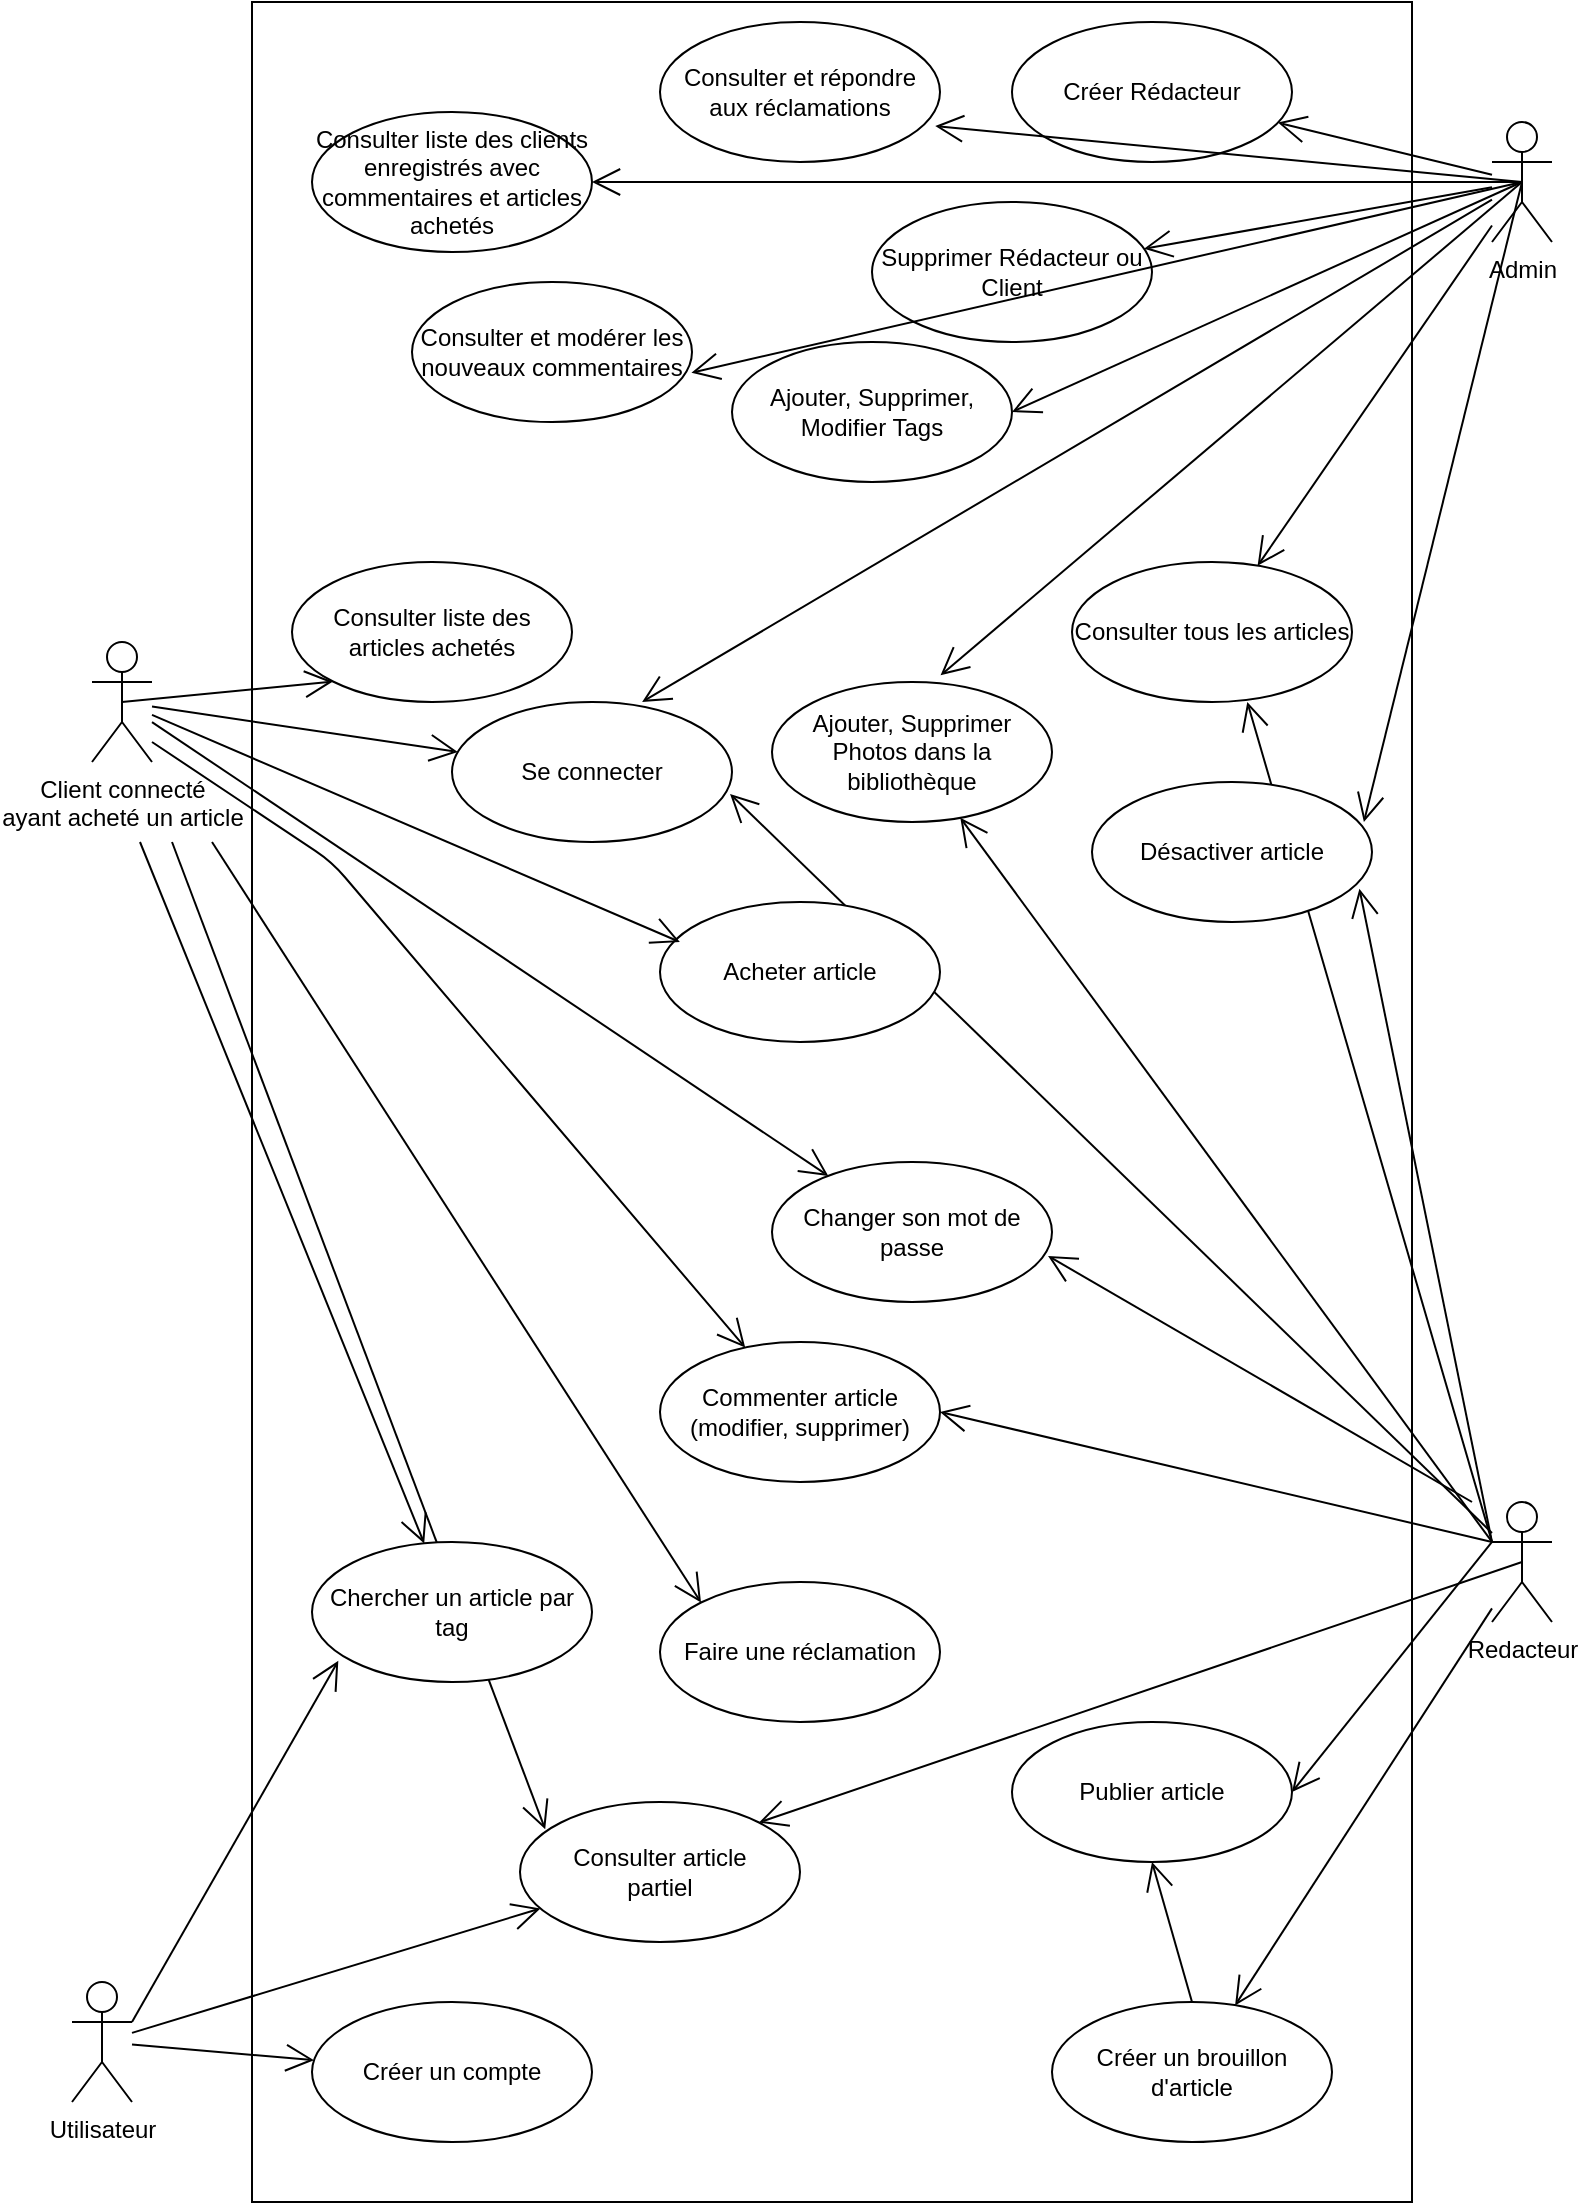 <mxfile version="14.6.11" type="github">
  <diagram id="pA5avtuYv_vaAWWeR1O9" name="Page-1">
    <mxGraphModel dx="1813" dy="1272" grid="1" gridSize="10" guides="1" tooltips="1" connect="1" arrows="1" fold="1" page="1" pageScale="1" pageWidth="827" pageHeight="1169" math="0" shadow="0">
      <root>
        <mxCell id="0" />
        <mxCell id="1" parent="0" />
        <mxCell id="Cn7OezhNlx5GUGJKHajz-6" value="" style="rounded=0;whiteSpace=wrap;html=1;" parent="1" vertex="1">
          <mxGeometry x="140" y="30" width="580" height="1100" as="geometry" />
        </mxCell>
        <mxCell id="s0Vr4LjCwzh8kxb8r4pO-1" value="Utilisateur" style="shape=umlActor;verticalLabelPosition=bottom;verticalAlign=top;html=1;outlineConnect=0;" parent="1" vertex="1">
          <mxGeometry x="50" y="1020" width="30" height="60" as="geometry" />
        </mxCell>
        <mxCell id="2zVFRantVZnuCS7PEbob-1" value="Admin" style="shape=umlActor;verticalLabelPosition=bottom;verticalAlign=top;html=1;outlineConnect=0;" parent="1" vertex="1">
          <mxGeometry x="760" y="90" width="30" height="60" as="geometry" />
        </mxCell>
        <mxCell id="2zVFRantVZnuCS7PEbob-2" value="Redacteur" style="shape=umlActor;verticalLabelPosition=bottom;verticalAlign=top;html=1;outlineConnect=0;" parent="1" vertex="1">
          <mxGeometry x="760" y="780" width="30" height="60" as="geometry" />
        </mxCell>
        <mxCell id="Cn7OezhNlx5GUGJKHajz-5" value="Client connecté &lt;br&gt;ayant acheté un article" style="shape=umlActor;verticalLabelPosition=bottom;verticalAlign=top;html=1;outlineConnect=0;" parent="1" vertex="1">
          <mxGeometry x="60" y="350" width="30" height="60" as="geometry" />
        </mxCell>
        <mxCell id="Cn7OezhNlx5GUGJKHajz-7" value="Créer Rédacteur" style="ellipse;whiteSpace=wrap;html=1;" parent="1" vertex="1">
          <mxGeometry x="520" y="40" width="140" height="70" as="geometry" />
        </mxCell>
        <mxCell id="Cn7OezhNlx5GUGJKHajz-15" value="" style="endArrow=open;endFill=1;endSize=12;html=1;" parent="1" source="2zVFRantVZnuCS7PEbob-1" target="Cn7OezhNlx5GUGJKHajz-7" edge="1">
          <mxGeometry width="160" relative="1" as="geometry">
            <mxPoint x="390" y="490" as="sourcePoint" />
            <mxPoint x="550" y="490" as="targetPoint" />
          </mxGeometry>
        </mxCell>
        <mxCell id="Cn7OezhNlx5GUGJKHajz-16" value="Se connecter" style="ellipse;whiteSpace=wrap;html=1;" parent="1" vertex="1">
          <mxGeometry x="240" y="380" width="140" height="70" as="geometry" />
        </mxCell>
        <mxCell id="Cn7OezhNlx5GUGJKHajz-17" value="" style="endArrow=open;endFill=1;endSize=12;html=1;entryX=0.993;entryY=0.657;entryDx=0;entryDy=0;entryPerimeter=0;" parent="1" source="2zVFRantVZnuCS7PEbob-2" target="Cn7OezhNlx5GUGJKHajz-16" edge="1">
          <mxGeometry width="160" relative="1" as="geometry">
            <mxPoint x="390" y="490" as="sourcePoint" />
            <mxPoint x="550" y="490" as="targetPoint" />
          </mxGeometry>
        </mxCell>
        <mxCell id="Cn7OezhNlx5GUGJKHajz-18" value="" style="endArrow=open;endFill=1;endSize=12;html=1;" parent="1" source="Cn7OezhNlx5GUGJKHajz-5" target="Cn7OezhNlx5GUGJKHajz-16" edge="1">
          <mxGeometry width="160" relative="1" as="geometry">
            <mxPoint x="190" y="834.5" as="sourcePoint" />
            <mxPoint x="350" y="834.5" as="targetPoint" />
          </mxGeometry>
        </mxCell>
        <mxCell id="Cn7OezhNlx5GUGJKHajz-19" value="" style="endArrow=open;endFill=1;endSize=12;html=1;entryX=0.679;entryY=0;entryDx=0;entryDy=0;entryPerimeter=0;" parent="1" source="2zVFRantVZnuCS7PEbob-1" target="Cn7OezhNlx5GUGJKHajz-16" edge="1">
          <mxGeometry width="160" relative="1" as="geometry">
            <mxPoint x="390" y="490" as="sourcePoint" />
            <mxPoint x="550" y="490" as="targetPoint" />
          </mxGeometry>
        </mxCell>
        <mxCell id="Cn7OezhNlx5GUGJKHajz-20" value="Créer un brouillon d&#39;article" style="ellipse;whiteSpace=wrap;html=1;" parent="1" vertex="1">
          <mxGeometry x="540" y="1030" width="140" height="70" as="geometry" />
        </mxCell>
        <mxCell id="Cn7OezhNlx5GUGJKHajz-21" value="" style="endArrow=open;endFill=1;endSize=12;html=1;" parent="1" source="2zVFRantVZnuCS7PEbob-2" target="Cn7OezhNlx5GUGJKHajz-20" edge="1">
          <mxGeometry width="160" relative="1" as="geometry">
            <mxPoint x="390" y="540" as="sourcePoint" />
            <mxPoint x="550" y="540" as="targetPoint" />
          </mxGeometry>
        </mxCell>
        <mxCell id="Cn7OezhNlx5GUGJKHajz-23" value="Publier article" style="ellipse;whiteSpace=wrap;html=1;" parent="1" vertex="1">
          <mxGeometry x="520" y="890" width="140" height="70" as="geometry" />
        </mxCell>
        <mxCell id="Cn7OezhNlx5GUGJKHajz-24" value="" style="endArrow=open;endFill=1;endSize=12;html=1;exitX=0;exitY=0.333;exitDx=0;exitDy=0;exitPerimeter=0;entryX=1;entryY=0.5;entryDx=0;entryDy=0;" parent="1" source="2zVFRantVZnuCS7PEbob-2" target="Cn7OezhNlx5GUGJKHajz-23" edge="1">
          <mxGeometry width="160" relative="1" as="geometry">
            <mxPoint x="390" y="540" as="sourcePoint" />
            <mxPoint x="550" y="540" as="targetPoint" />
          </mxGeometry>
        </mxCell>
        <mxCell id="Cn7OezhNlx5GUGJKHajz-25" value="" style="endArrow=open;endFill=1;endSize=12;html=1;exitX=0.5;exitY=0;exitDx=0;exitDy=0;entryX=0.5;entryY=1;entryDx=0;entryDy=0;" parent="1" source="Cn7OezhNlx5GUGJKHajz-20" target="Cn7OezhNlx5GUGJKHajz-23" edge="1">
          <mxGeometry width="160" relative="1" as="geometry">
            <mxPoint x="390" y="540" as="sourcePoint" />
            <mxPoint x="550" y="540" as="targetPoint" />
          </mxGeometry>
        </mxCell>
        <mxCell id="Cn7OezhNlx5GUGJKHajz-26" value="Consulter article&lt;br&gt;partiel" style="ellipse;whiteSpace=wrap;html=1;" parent="1" vertex="1">
          <mxGeometry x="274" y="930" width="140" height="70" as="geometry" />
        </mxCell>
        <mxCell id="Cn7OezhNlx5GUGJKHajz-27" value="" style="endArrow=open;endFill=1;endSize=12;html=1;entryX=0.09;entryY=0.195;entryDx=0;entryDy=0;entryPerimeter=0;" parent="1" target="Cn7OezhNlx5GUGJKHajz-26" edge="1">
          <mxGeometry width="160" relative="1" as="geometry">
            <mxPoint x="100" y="450" as="sourcePoint" />
            <mxPoint x="550" y="540" as="targetPoint" />
          </mxGeometry>
        </mxCell>
        <mxCell id="Cn7OezhNlx5GUGJKHajz-28" value="" style="endArrow=open;endFill=1;endSize=12;html=1;" parent="1" source="s0Vr4LjCwzh8kxb8r4pO-1" target="Cn7OezhNlx5GUGJKHajz-26" edge="1">
          <mxGeometry width="160" relative="1" as="geometry">
            <mxPoint x="390" y="540" as="sourcePoint" />
            <mxPoint x="550" y="540" as="targetPoint" />
          </mxGeometry>
        </mxCell>
        <mxCell id="Cn7OezhNlx5GUGJKHajz-29" value="Acheter article" style="ellipse;whiteSpace=wrap;html=1;" parent="1" vertex="1">
          <mxGeometry x="344" y="480" width="140" height="70" as="geometry" />
        </mxCell>
        <mxCell id="Cn7OezhNlx5GUGJKHajz-30" value="" style="endArrow=open;endFill=1;endSize=12;html=1;entryX=0.071;entryY=0.286;entryDx=0;entryDy=0;entryPerimeter=0;" parent="1" source="Cn7OezhNlx5GUGJKHajz-5" target="Cn7OezhNlx5GUGJKHajz-29" edge="1">
          <mxGeometry width="160" relative="1" as="geometry">
            <mxPoint x="390" y="540" as="sourcePoint" />
            <mxPoint x="550" y="540" as="targetPoint" />
          </mxGeometry>
        </mxCell>
        <mxCell id="Cn7OezhNlx5GUGJKHajz-31" value="Commenter article (modifier, supprimer)" style="ellipse;whiteSpace=wrap;html=1;" parent="1" vertex="1">
          <mxGeometry x="344" y="700" width="140" height="70" as="geometry" />
        </mxCell>
        <mxCell id="Cn7OezhNlx5GUGJKHajz-32" value="" style="endArrow=open;endFill=1;endSize=12;html=1;" parent="1" target="Cn7OezhNlx5GUGJKHajz-31" edge="1">
          <mxGeometry width="160" relative="1" as="geometry">
            <mxPoint x="90" y="400" as="sourcePoint" />
            <mxPoint x="550" y="540" as="targetPoint" />
            <Array as="points">
              <mxPoint x="180" y="460" />
            </Array>
          </mxGeometry>
        </mxCell>
        <mxCell id="Cn7OezhNlx5GUGJKHajz-33" value="" style="endArrow=open;endFill=1;endSize=12;html=1;exitX=0;exitY=0.333;exitDx=0;exitDy=0;exitPerimeter=0;entryX=1;entryY=0.5;entryDx=0;entryDy=0;" parent="1" source="2zVFRantVZnuCS7PEbob-2" target="Cn7OezhNlx5GUGJKHajz-31" edge="1">
          <mxGeometry width="160" relative="1" as="geometry">
            <mxPoint x="390" y="540" as="sourcePoint" />
            <mxPoint x="550" y="540" as="targetPoint" />
          </mxGeometry>
        </mxCell>
        <mxCell id="Cn7OezhNlx5GUGJKHajz-34" value="Faire une réclamation" style="ellipse;whiteSpace=wrap;html=1;" parent="1" vertex="1">
          <mxGeometry x="344" y="820" width="140" height="70" as="geometry" />
        </mxCell>
        <mxCell id="Cn7OezhNlx5GUGJKHajz-35" value="" style="endArrow=open;endFill=1;endSize=12;html=1;entryX=0;entryY=0;entryDx=0;entryDy=0;" parent="1" target="Cn7OezhNlx5GUGJKHajz-34" edge="1">
          <mxGeometry width="160" relative="1" as="geometry">
            <mxPoint x="120" y="450" as="sourcePoint" />
            <mxPoint x="560" y="510" as="targetPoint" />
          </mxGeometry>
        </mxCell>
        <mxCell id="Cn7OezhNlx5GUGJKHajz-36" value="Chercher un article par tag" style="ellipse;whiteSpace=wrap;html=1;" parent="1" vertex="1">
          <mxGeometry x="170" y="800" width="140" height="70" as="geometry" />
        </mxCell>
        <mxCell id="Cn7OezhNlx5GUGJKHajz-37" value="" style="endArrow=open;endFill=1;endSize=12;html=1;exitX=1;exitY=0.333;exitDx=0;exitDy=0;exitPerimeter=0;entryX=0.094;entryY=0.849;entryDx=0;entryDy=0;entryPerimeter=0;" parent="1" source="s0Vr4LjCwzh8kxb8r4pO-1" target="Cn7OezhNlx5GUGJKHajz-36" edge="1">
          <mxGeometry width="160" relative="1" as="geometry">
            <mxPoint x="390" y="530" as="sourcePoint" />
            <mxPoint x="550" y="530" as="targetPoint" />
          </mxGeometry>
        </mxCell>
        <mxCell id="Cn7OezhNlx5GUGJKHajz-38" value="" style="endArrow=open;endFill=1;endSize=12;html=1;" parent="1" target="Cn7OezhNlx5GUGJKHajz-36" edge="1">
          <mxGeometry width="160" relative="1" as="geometry">
            <mxPoint x="84" y="450" as="sourcePoint" />
            <mxPoint x="550" y="530" as="targetPoint" />
          </mxGeometry>
        </mxCell>
        <mxCell id="Cn7OezhNlx5GUGJKHajz-39" value="Supprimer Rédacteur ou Client" style="ellipse;whiteSpace=wrap;html=1;" parent="1" vertex="1">
          <mxGeometry x="450" y="130" width="140" height="70" as="geometry" />
        </mxCell>
        <mxCell id="Cn7OezhNlx5GUGJKHajz-40" value="" style="endArrow=open;endFill=1;endSize=12;html=1;" parent="1" source="2zVFRantVZnuCS7PEbob-1" target="Cn7OezhNlx5GUGJKHajz-39" edge="1">
          <mxGeometry width="160" relative="1" as="geometry">
            <mxPoint x="390" y="520" as="sourcePoint" />
            <mxPoint x="550" y="520" as="targetPoint" />
          </mxGeometry>
        </mxCell>
        <mxCell id="Cn7OezhNlx5GUGJKHajz-41" value="Créer un compte" style="ellipse;whiteSpace=wrap;html=1;" parent="1" vertex="1">
          <mxGeometry x="170" y="1030" width="140" height="70" as="geometry" />
        </mxCell>
        <mxCell id="Cn7OezhNlx5GUGJKHajz-42" value="" style="endArrow=open;endFill=1;endSize=12;html=1;" parent="1" source="s0Vr4LjCwzh8kxb8r4pO-1" target="Cn7OezhNlx5GUGJKHajz-41" edge="1">
          <mxGeometry width="160" relative="1" as="geometry">
            <mxPoint x="390" y="520" as="sourcePoint" />
            <mxPoint x="550" y="520" as="targetPoint" />
          </mxGeometry>
        </mxCell>
        <mxCell id="Cn7OezhNlx5GUGJKHajz-43" value="Changer son mot de passe" style="ellipse;whiteSpace=wrap;html=1;" parent="1" vertex="1">
          <mxGeometry x="400" y="610" width="140" height="70" as="geometry" />
        </mxCell>
        <mxCell id="Cn7OezhNlx5GUGJKHajz-44" value="" style="endArrow=open;endFill=1;endSize=12;html=1;" parent="1" source="Cn7OezhNlx5GUGJKHajz-5" target="Cn7OezhNlx5GUGJKHajz-43" edge="1">
          <mxGeometry width="160" relative="1" as="geometry">
            <mxPoint x="390" y="510" as="sourcePoint" />
            <mxPoint x="550" y="510" as="targetPoint" />
          </mxGeometry>
        </mxCell>
        <mxCell id="NAIx3cfTXif-spanv8_z-1" value="" style="endArrow=open;endFill=1;endSize=12;html=1;entryX=0.986;entryY=0.671;entryDx=0;entryDy=0;entryPerimeter=0;" edge="1" parent="1" target="Cn7OezhNlx5GUGJKHajz-43">
          <mxGeometry width="160" relative="1" as="geometry">
            <mxPoint x="750" y="780" as="sourcePoint" />
            <mxPoint x="590" y="600" as="targetPoint" />
          </mxGeometry>
        </mxCell>
        <mxCell id="zlF7wUwcwFkgszlSYvUs-1" value="Consulter tous les articles" style="ellipse;whiteSpace=wrap;html=1;" vertex="1" parent="1">
          <mxGeometry x="550" y="310" width="140" height="70" as="geometry" />
        </mxCell>
        <mxCell id="zlF7wUwcwFkgszlSYvUs-2" value="" style="endArrow=open;endFill=1;endSize=12;html=1;" edge="1" parent="1" source="2zVFRantVZnuCS7PEbob-1" target="zlF7wUwcwFkgszlSYvUs-1">
          <mxGeometry width="160" relative="1" as="geometry">
            <mxPoint x="330" y="510" as="sourcePoint" />
            <mxPoint x="490" y="510" as="targetPoint" />
          </mxGeometry>
        </mxCell>
        <mxCell id="zlF7wUwcwFkgszlSYvUs-3" value="" style="endArrow=open;endFill=1;endSize=12;html=1;entryX=0.626;entryY=1;entryDx=0;entryDy=0;exitX=0;exitY=0.333;exitDx=0;exitDy=0;exitPerimeter=0;entryPerimeter=0;" edge="1" parent="1" source="2zVFRantVZnuCS7PEbob-2" target="zlF7wUwcwFkgszlSYvUs-1">
          <mxGeometry width="160" relative="1" as="geometry">
            <mxPoint x="330" y="510" as="sourcePoint" />
            <mxPoint x="490" y="510" as="targetPoint" />
          </mxGeometry>
        </mxCell>
        <mxCell id="zlF7wUwcwFkgszlSYvUs-4" value="Consulter liste des articles achetés" style="ellipse;whiteSpace=wrap;html=1;" vertex="1" parent="1">
          <mxGeometry x="160" y="310" width="140" height="70" as="geometry" />
        </mxCell>
        <mxCell id="zlF7wUwcwFkgszlSYvUs-5" value="" style="endArrow=open;endFill=1;endSize=12;html=1;entryX=0;entryY=1;entryDx=0;entryDy=0;exitX=0.5;exitY=0.5;exitDx=0;exitDy=0;exitPerimeter=0;" edge="1" parent="1" source="Cn7OezhNlx5GUGJKHajz-5" target="zlF7wUwcwFkgszlSYvUs-4">
          <mxGeometry width="160" relative="1" as="geometry">
            <mxPoint x="330" y="500" as="sourcePoint" />
            <mxPoint x="490" y="500" as="targetPoint" />
          </mxGeometry>
        </mxCell>
        <mxCell id="zlF7wUwcwFkgszlSYvUs-7" value="Désactiver article" style="ellipse;whiteSpace=wrap;html=1;" vertex="1" parent="1">
          <mxGeometry x="560" y="420" width="140" height="70" as="geometry" />
        </mxCell>
        <mxCell id="zlF7wUwcwFkgszlSYvUs-8" value="" style="endArrow=open;endFill=1;endSize=12;html=1;entryX=0.971;entryY=0.286;entryDx=0;entryDy=0;entryPerimeter=0;exitX=0.5;exitY=0.5;exitDx=0;exitDy=0;exitPerimeter=0;" edge="1" parent="1" source="2zVFRantVZnuCS7PEbob-1" target="zlF7wUwcwFkgszlSYvUs-7">
          <mxGeometry width="160" relative="1" as="geometry">
            <mxPoint x="330" y="500" as="sourcePoint" />
            <mxPoint x="490" y="500" as="targetPoint" />
          </mxGeometry>
        </mxCell>
        <mxCell id="zlF7wUwcwFkgszlSYvUs-9" value="" style="endArrow=open;endFill=1;endSize=12;html=1;entryX=0.955;entryY=0.762;entryDx=0;entryDy=0;entryPerimeter=0;exitX=0;exitY=0.333;exitDx=0;exitDy=0;exitPerimeter=0;" edge="1" parent="1" source="2zVFRantVZnuCS7PEbob-2" target="zlF7wUwcwFkgszlSYvUs-7">
          <mxGeometry width="160" relative="1" as="geometry">
            <mxPoint x="330" y="500" as="sourcePoint" />
            <mxPoint x="490" y="500" as="targetPoint" />
          </mxGeometry>
        </mxCell>
        <mxCell id="zlF7wUwcwFkgszlSYvUs-10" value="Ajouter, Supprimer Photos dans la bibliothèque" style="ellipse;whiteSpace=wrap;html=1;" vertex="1" parent="1">
          <mxGeometry x="400" y="370" width="140" height="70" as="geometry" />
        </mxCell>
        <mxCell id="zlF7wUwcwFkgszlSYvUs-11" value="" style="endArrow=open;endFill=1;endSize=12;html=1;entryX=0.602;entryY=-0.048;entryDx=0;entryDy=0;exitX=0.5;exitY=0.5;exitDx=0;exitDy=0;exitPerimeter=0;entryPerimeter=0;" edge="1" parent="1" source="2zVFRantVZnuCS7PEbob-1" target="zlF7wUwcwFkgszlSYvUs-10">
          <mxGeometry width="160" relative="1" as="geometry">
            <mxPoint x="330" y="480" as="sourcePoint" />
            <mxPoint x="490" y="480" as="targetPoint" />
          </mxGeometry>
        </mxCell>
        <mxCell id="zlF7wUwcwFkgszlSYvUs-12" value="" style="endArrow=open;endFill=1;endSize=12;html=1;exitX=0;exitY=0.333;exitDx=0;exitDy=0;exitPerimeter=0;" edge="1" parent="1" source="2zVFRantVZnuCS7PEbob-2" target="zlF7wUwcwFkgszlSYvUs-10">
          <mxGeometry width="160" relative="1" as="geometry">
            <mxPoint x="330" y="480" as="sourcePoint" />
            <mxPoint x="490" y="480" as="targetPoint" />
          </mxGeometry>
        </mxCell>
        <mxCell id="zlF7wUwcwFkgszlSYvUs-13" value="Consulter liste des clients enregistrés avec commentaires et articles achetés" style="ellipse;whiteSpace=wrap;html=1;" vertex="1" parent="1">
          <mxGeometry x="170" y="85" width="140" height="70" as="geometry" />
        </mxCell>
        <mxCell id="zlF7wUwcwFkgszlSYvUs-14" value="" style="endArrow=open;endFill=1;endSize=12;html=1;entryX=1;entryY=0.5;entryDx=0;entryDy=0;exitX=0.5;exitY=0.5;exitDx=0;exitDy=0;exitPerimeter=0;" edge="1" parent="1" source="2zVFRantVZnuCS7PEbob-1" target="zlF7wUwcwFkgszlSYvUs-13">
          <mxGeometry width="160" relative="1" as="geometry">
            <mxPoint x="330" y="460" as="sourcePoint" />
            <mxPoint x="490" y="460" as="targetPoint" />
          </mxGeometry>
        </mxCell>
        <mxCell id="zlF7wUwcwFkgszlSYvUs-15" value="Consulter et répondre aux réclamations" style="ellipse;whiteSpace=wrap;html=1;" vertex="1" parent="1">
          <mxGeometry x="344" y="40" width="140" height="70" as="geometry" />
        </mxCell>
        <mxCell id="zlF7wUwcwFkgszlSYvUs-16" value="" style="endArrow=open;endFill=1;endSize=12;html=1;entryX=0.983;entryY=0.743;entryDx=0;entryDy=0;entryPerimeter=0;exitX=0.5;exitY=0.5;exitDx=0;exitDy=0;exitPerimeter=0;" edge="1" parent="1" source="2zVFRantVZnuCS7PEbob-1" target="zlF7wUwcwFkgszlSYvUs-15">
          <mxGeometry width="160" relative="1" as="geometry">
            <mxPoint x="330" y="450" as="sourcePoint" />
            <mxPoint x="490" y="450" as="targetPoint" />
          </mxGeometry>
        </mxCell>
        <mxCell id="zlF7wUwcwFkgszlSYvUs-18" value="Consulter et modérer les nouveaux commentaires" style="ellipse;whiteSpace=wrap;html=1;" vertex="1" parent="1">
          <mxGeometry x="220" y="170" width="140" height="70" as="geometry" />
        </mxCell>
        <mxCell id="zlF7wUwcwFkgszlSYvUs-19" value="" style="endArrow=open;endFill=1;endSize=12;html=1;entryX=0.998;entryY=0.648;entryDx=0;entryDy=0;entryPerimeter=0;exitX=0.5;exitY=0.5;exitDx=0;exitDy=0;exitPerimeter=0;" edge="1" parent="1" source="2zVFRantVZnuCS7PEbob-1" target="zlF7wUwcwFkgszlSYvUs-18">
          <mxGeometry width="160" relative="1" as="geometry">
            <mxPoint x="330" y="450" as="sourcePoint" />
            <mxPoint x="490" y="450" as="targetPoint" />
          </mxGeometry>
        </mxCell>
        <mxCell id="zlF7wUwcwFkgszlSYvUs-21" value="Ajouter, Supprimer, Modifier Tags" style="ellipse;whiteSpace=wrap;html=1;" vertex="1" parent="1">
          <mxGeometry x="380" y="200" width="140" height="70" as="geometry" />
        </mxCell>
        <mxCell id="zlF7wUwcwFkgszlSYvUs-22" value="" style="endArrow=open;endFill=1;endSize=12;html=1;entryX=1;entryY=0.5;entryDx=0;entryDy=0;exitX=0.5;exitY=0.5;exitDx=0;exitDy=0;exitPerimeter=0;" edge="1" parent="1" source="2zVFRantVZnuCS7PEbob-1" target="zlF7wUwcwFkgszlSYvUs-21">
          <mxGeometry width="160" relative="1" as="geometry">
            <mxPoint x="330" y="440" as="sourcePoint" />
            <mxPoint x="490" y="440" as="targetPoint" />
          </mxGeometry>
        </mxCell>
        <mxCell id="zlF7wUwcwFkgszlSYvUs-23" value="" style="endArrow=open;endFill=1;endSize=12;html=1;entryX=1;entryY=0;entryDx=0;entryDy=0;exitX=0.5;exitY=0.5;exitDx=0;exitDy=0;exitPerimeter=0;" edge="1" parent="1" source="2zVFRantVZnuCS7PEbob-2" target="Cn7OezhNlx5GUGJKHajz-26">
          <mxGeometry width="160" relative="1" as="geometry">
            <mxPoint x="330" y="710" as="sourcePoint" />
            <mxPoint x="490" y="710" as="targetPoint" />
          </mxGeometry>
        </mxCell>
      </root>
    </mxGraphModel>
  </diagram>
</mxfile>
